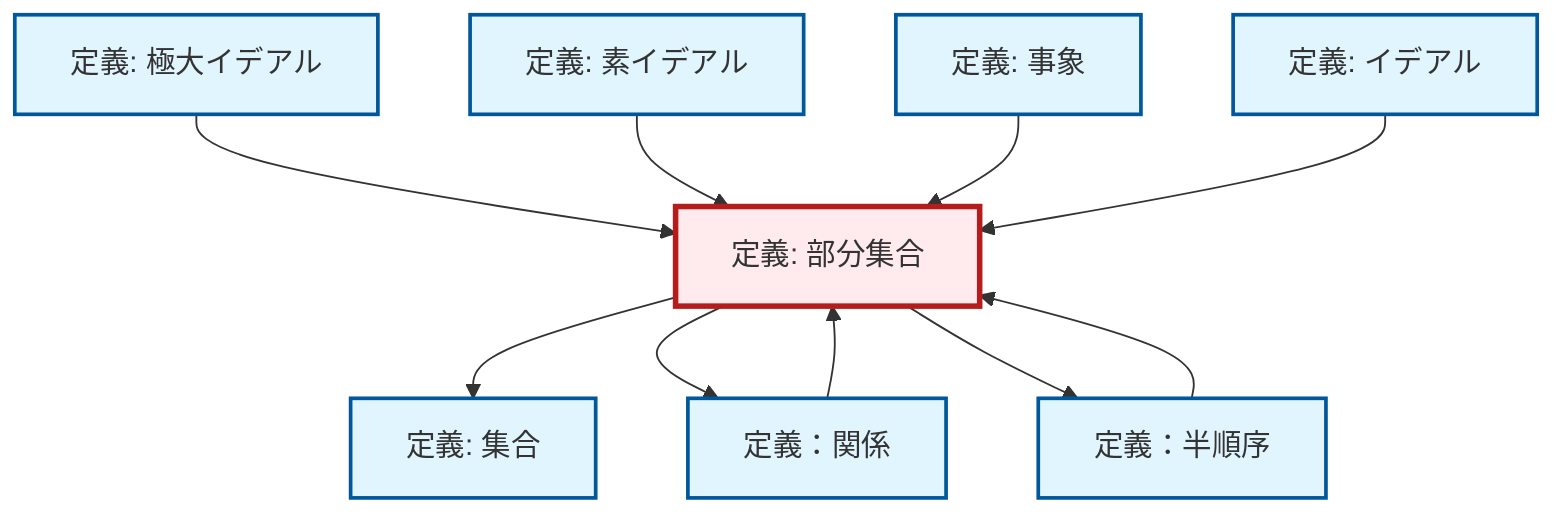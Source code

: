 graph TD
    classDef definition fill:#e1f5fe,stroke:#01579b,stroke-width:2px
    classDef theorem fill:#f3e5f5,stroke:#4a148c,stroke-width:2px
    classDef axiom fill:#fff3e0,stroke:#e65100,stroke-width:2px
    classDef example fill:#e8f5e9,stroke:#1b5e20,stroke-width:2px
    classDef current fill:#ffebee,stroke:#b71c1c,stroke-width:3px
    def-maximal-ideal["定義: 極大イデアル"]:::definition
    def-subset["定義: 部分集合"]:::definition
    def-partial-order["定義：半順序"]:::definition
    def-set["定義: 集合"]:::definition
    def-prime-ideal["定義: 素イデアル"]:::definition
    def-event["定義: 事象"]:::definition
    def-ideal["定義: イデアル"]:::definition
    def-relation["定義：関係"]:::definition
    def-maximal-ideal --> def-subset
    def-subset --> def-set
    def-prime-ideal --> def-subset
    def-event --> def-subset
    def-relation --> def-subset
    def-subset --> def-relation
    def-ideal --> def-subset
    def-subset --> def-partial-order
    def-partial-order --> def-subset
    class def-subset current